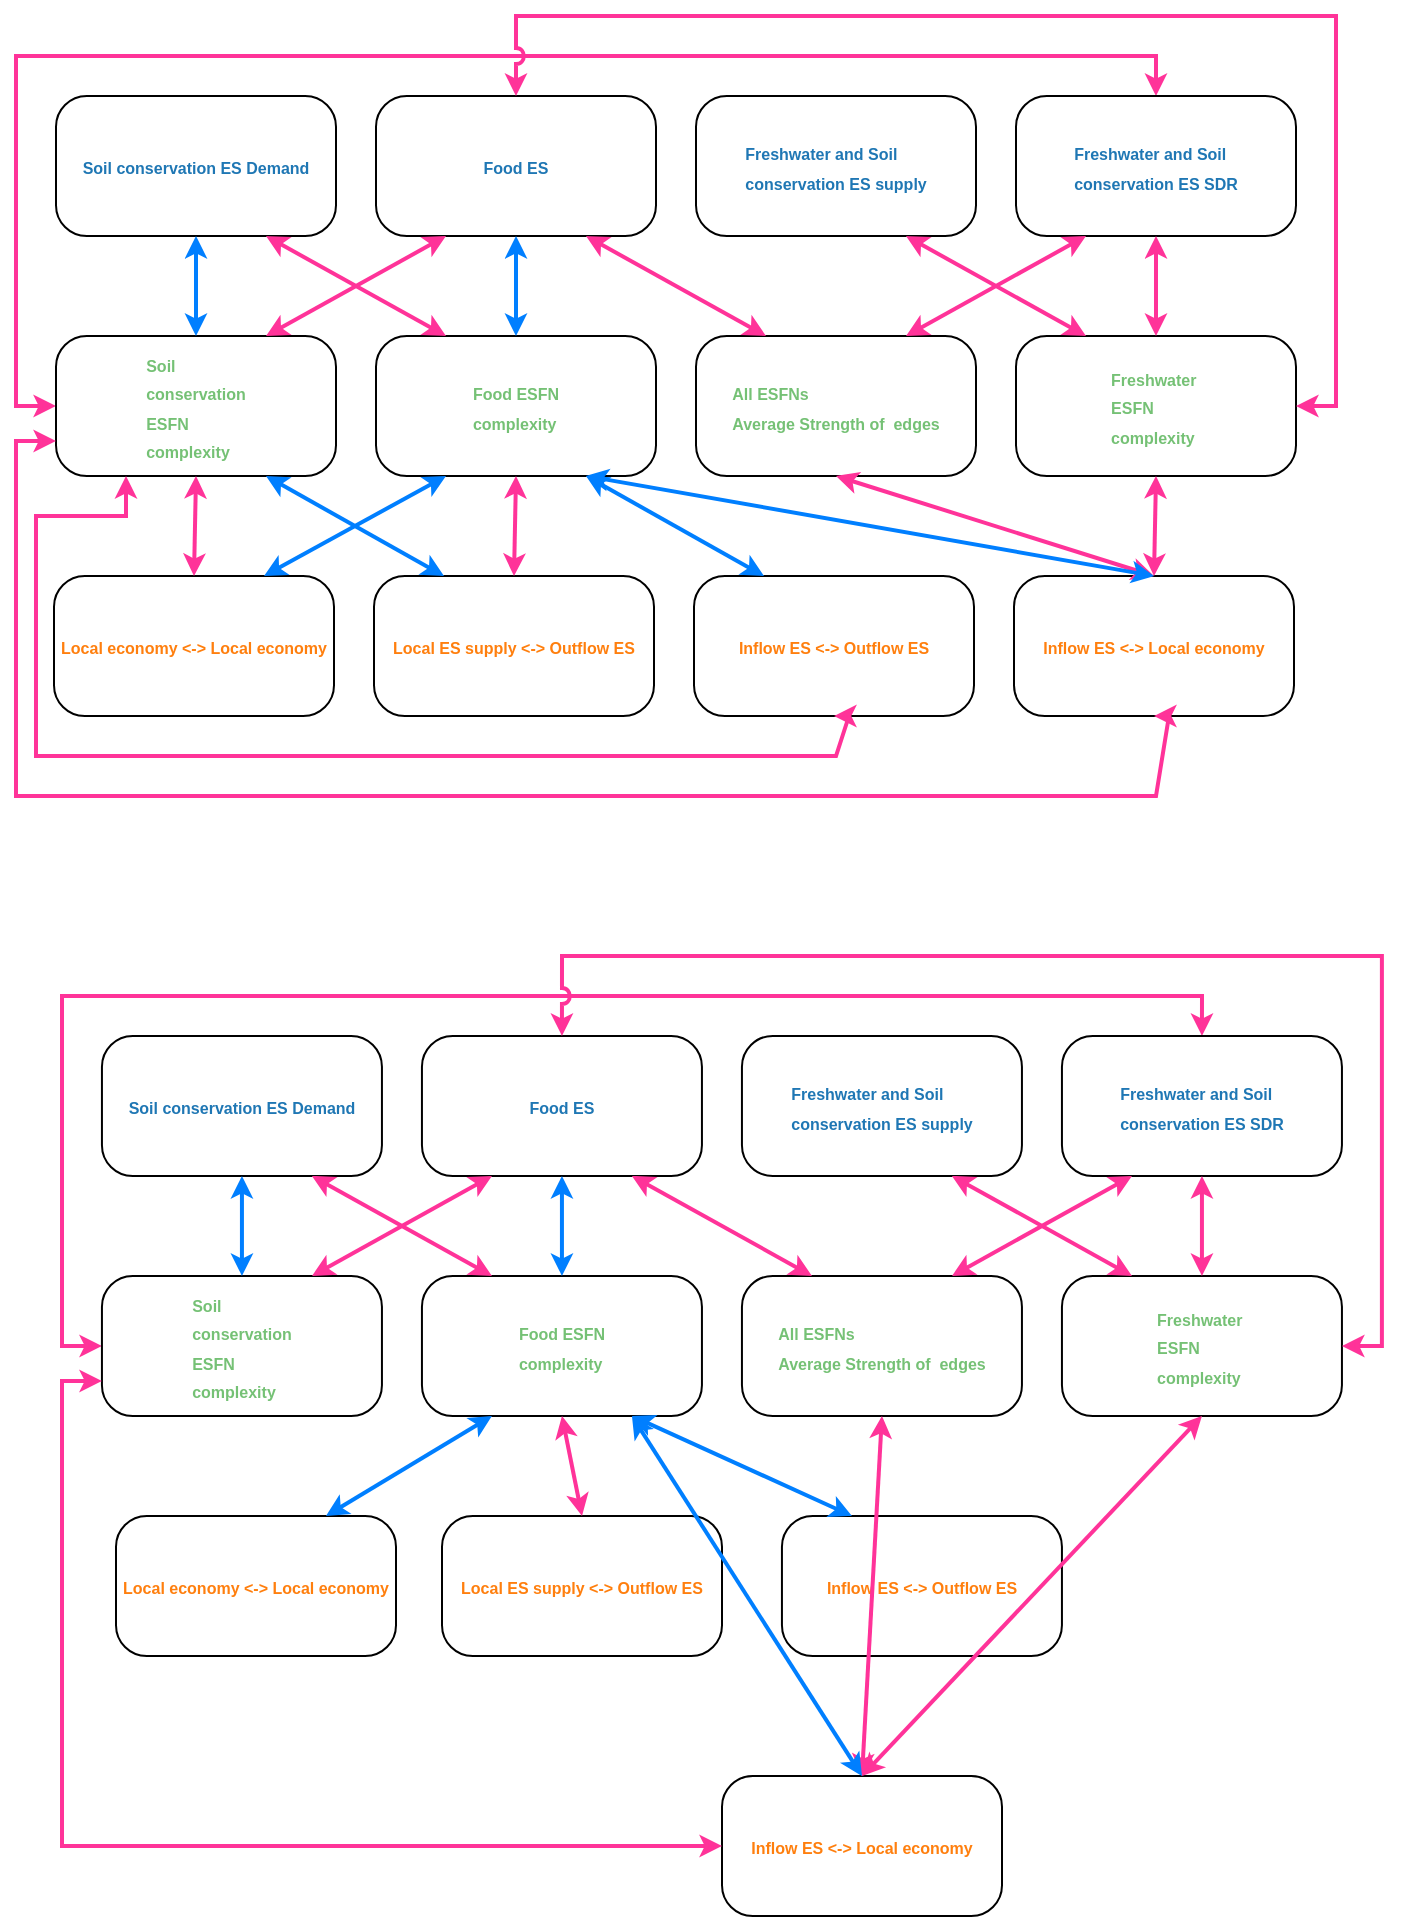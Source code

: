 <mxfile version="24.0.7" type="github">
  <diagram name="第 1 页" id="JeE2c27Bu6EYM7HYvsVZ">
    <mxGraphModel dx="983" dy="547" grid="1" gridSize="10" guides="1" tooltips="1" connect="1" arrows="1" fold="1" page="1" pageScale="1" pageWidth="827" pageHeight="1169" math="0" shadow="0">
      <root>
        <mxCell id="0" />
        <mxCell id="1" parent="0" />
        <mxCell id="OIKS8xXbddzwCxAj18jL-1" value="&lt;p style=&quot;language:zh-CN;margin-top:0pt;margin-bottom:0pt;margin-left:0in;&lt;br/&gt;text-align:left;direction:ltr;unicode-bidi:embed;mso-line-break-override:none;&lt;br/&gt;word-break:normal;punctuation-wrap:hanging&quot;&gt;&lt;span style=&quot;color: rgb(31, 119, 180); font-family: Arial; font-size: 8px; font-weight: 700;&quot;&gt;Soil&amp;nbsp;&lt;/span&gt;&lt;span style=&quot;color: rgb(31, 119, 180); font-family: Arial; font-size: 8px; font-weight: 700;&quot;&gt;conservation ES Demand&lt;/span&gt;&lt;br&gt;&lt;/p&gt;" style="rounded=1;whiteSpace=wrap;html=1;arcSize=22;" vertex="1" parent="1">
          <mxGeometry x="80" y="80" width="140" height="70" as="geometry" />
        </mxCell>
        <mxCell id="OIKS8xXbddzwCxAj18jL-2" value="&lt;span style=&quot;color: rgb(31, 119, 180); font-size: 8px; font-weight: 700; text-align: left;&quot;&gt;Food ES&lt;/span&gt;" style="rounded=1;whiteSpace=wrap;html=1;arcSize=22;" vertex="1" parent="1">
          <mxGeometry x="240" y="80" width="140" height="70" as="geometry" />
        </mxCell>
        <mxCell id="OIKS8xXbddzwCxAj18jL-3" value="&lt;p style=&quot;text-align: left; margin-top: 0pt; margin-bottom: 0pt; margin-left: 0in; direction: ltr; unicode-bidi: embed; word-break: normal;&quot;&gt;&lt;font style=&quot;font-size: 8px;&quot;&gt;&lt;span style=&quot;color: rgb(31, 119, 180); font-weight: bold;&quot;&gt;Freshwater&amp;nbsp;&lt;/span&gt;&lt;span style=&quot;color: rgb(31, 119, 180); font-weight: bold; background-color: initial;&quot;&gt;and&amp;nbsp;&lt;/span&gt;&lt;span style=&quot;color: rgb(31, 119, 180); font-weight: bold; background-color: initial;&quot;&gt;Soil&amp;nbsp;&lt;/span&gt;&lt;/font&gt;&lt;/p&gt;&lt;p style=&quot;text-align: left; margin-top: 0pt; margin-bottom: 0pt; margin-left: 0in; direction: ltr; unicode-bidi: embed; word-break: normal;&quot;&gt;&lt;font style=&quot;font-size: 8px;&quot;&gt;&lt;span style=&quot;color: rgb(31, 119, 180); font-weight: bold; background-color: initial;&quot;&gt;conservation&lt;/span&gt;&lt;span style=&quot;background-color: initial; color: rgb(31, 119, 180); font-weight: bold;&quot;&gt;&amp;nbsp;&lt;/span&gt;&lt;span style=&quot;background-color: initial; color: rgb(31, 119, 180); font-weight: bold;&quot;&gt;ES&amp;nbsp;&lt;/span&gt;&lt;span style=&quot;color: rgb(31, 119, 180); font-weight: bold; background-color: initial;&quot;&gt;supply&lt;/span&gt;&lt;/font&gt;&lt;/p&gt;" style="rounded=1;whiteSpace=wrap;html=1;arcSize=22;" vertex="1" parent="1">
          <mxGeometry x="400" y="80" width="140" height="70" as="geometry" />
        </mxCell>
        <mxCell id="OIKS8xXbddzwCxAj18jL-41" style="edgeStyle=orthogonalEdgeStyle;rounded=0;orthogonalLoop=1;jettySize=auto;html=1;exitX=0.5;exitY=0;exitDx=0;exitDy=0;startArrow=classic;startFill=1;endSize=5;startSize=5;strokeWidth=2;strokeColor=#FF3399;entryX=0;entryY=0.5;entryDx=0;entryDy=0;" edge="1" parent="1" source="OIKS8xXbddzwCxAj18jL-4" target="OIKS8xXbddzwCxAj18jL-5">
          <mxGeometry relative="1" as="geometry">
            <mxPoint x="630.103" y="30" as="targetPoint" />
          </mxGeometry>
        </mxCell>
        <mxCell id="OIKS8xXbddzwCxAj18jL-4" value="&lt;p style=&quot;text-align: left; margin-top: 0pt; margin-bottom: 0pt; margin-left: 0in; direction: ltr; unicode-bidi: embed; word-break: normal;&quot;&gt;&lt;font style=&quot;font-size: 8px;&quot;&gt;&lt;span style=&quot;color: rgb(31, 119, 180); font-weight: bold;&quot;&gt;Freshwater&amp;nbsp;&lt;/span&gt;&lt;span style=&quot;color: rgb(31, 119, 180); font-weight: bold; background-color: initial;&quot;&gt;and&amp;nbsp;&lt;/span&gt;&lt;span style=&quot;color: rgb(31, 119, 180); font-weight: bold; background-color: initial;&quot;&gt;Soil&amp;nbsp;&lt;/span&gt;&lt;/font&gt;&lt;/p&gt;&lt;p style=&quot;text-align: left; margin-top: 0pt; margin-bottom: 0pt; margin-left: 0in; direction: ltr; unicode-bidi: embed; word-break: normal;&quot;&gt;&lt;font style=&quot;font-size: 8px;&quot;&gt;&lt;span style=&quot;color: rgb(31, 119, 180); font-weight: bold; background-color: initial;&quot;&gt;conservation&lt;/span&gt;&lt;span style=&quot;background-color: initial; color: rgb(31, 119, 180); font-weight: bold;&quot;&gt;&amp;nbsp;&lt;/span&gt;&lt;span style=&quot;background-color: initial; color: rgb(31, 119, 180); font-weight: bold;&quot;&gt;ES&amp;nbsp;&lt;/span&gt;&lt;span style=&quot;color: rgb(31, 119, 180); font-weight: bold; background-color: initial;&quot;&gt;SDR&lt;/span&gt;&lt;/font&gt;&lt;/p&gt;" style="rounded=1;whiteSpace=wrap;html=1;arcSize=22;" vertex="1" parent="1">
          <mxGeometry x="560" y="80" width="140" height="70" as="geometry" />
        </mxCell>
        <mxCell id="OIKS8xXbddzwCxAj18jL-5" value="&lt;p style=&quot;text-align: left; margin-top: 0pt; margin-bottom: 0pt; margin-left: 0in; direction: ltr; unicode-bidi: embed; word-break: normal;&quot;&gt;&lt;font color=&quot;#75c175&quot;&gt;&lt;span style=&quot;font-size: 8px;&quot;&gt;&lt;b&gt;Soil&amp;nbsp;&lt;/b&gt;&lt;/span&gt;&lt;/font&gt;&lt;/p&gt;&lt;p style=&quot;text-align: left; margin-top: 0pt; margin-bottom: 0pt; margin-left: 0in; direction: ltr; unicode-bidi: embed; word-break: normal;&quot;&gt;&lt;font color=&quot;#75c175&quot;&gt;&lt;span style=&quot;font-size: 8px;&quot;&gt;&lt;b&gt;conservation&lt;/b&gt;&lt;/span&gt;&lt;/font&gt;&lt;/p&gt;&lt;p style=&quot;text-align: left; margin-top: 0pt; margin-bottom: 0pt; margin-left: 0in; direction: ltr; unicode-bidi: embed; word-break: normal;&quot;&gt;&lt;font color=&quot;#75c175&quot;&gt;&lt;span style=&quot;font-size: 8px;&quot;&gt;&lt;b&gt;ESFN&lt;/b&gt;&lt;/span&gt;&lt;/font&gt;&lt;/p&gt;&lt;p style=&quot;text-align: left; margin-top: 0pt; margin-bottom: 0pt; margin-left: 0in; direction: ltr; unicode-bidi: embed; word-break: normal;&quot;&gt;&lt;font color=&quot;#75c175&quot;&gt;&lt;span style=&quot;font-size: 8px;&quot;&gt;&lt;b&gt;complexity&lt;/b&gt;&lt;/span&gt;&lt;/font&gt;&lt;/p&gt;" style="rounded=1;whiteSpace=wrap;html=1;arcSize=22;" vertex="1" parent="1">
          <mxGeometry x="80" y="200" width="140" height="70" as="geometry" />
        </mxCell>
        <mxCell id="OIKS8xXbddzwCxAj18jL-6" value="&lt;p style=&quot;text-align: left; margin-top: 0pt; margin-bottom: 0pt; margin-left: 0in; direction: ltr; unicode-bidi: embed; word-break: normal;&quot;&gt;&lt;font color=&quot;#75c175&quot;&gt;&lt;span style=&quot;font-size: 8px;&quot;&gt;&lt;b&gt;Food ESFN&lt;/b&gt;&lt;/span&gt;&lt;/font&gt;&lt;/p&gt;&lt;p style=&quot;text-align: left; margin-top: 0pt; margin-bottom: 0pt; margin-left: 0in; direction: ltr; unicode-bidi: embed; word-break: normal;&quot;&gt;&lt;font color=&quot;#75c175&quot;&gt;&lt;span style=&quot;font-size: 8px;&quot;&gt;&lt;b&gt;complexity&lt;/b&gt;&lt;/span&gt;&lt;/font&gt;&lt;/p&gt;" style="rounded=1;whiteSpace=wrap;html=1;arcSize=22;" vertex="1" parent="1">
          <mxGeometry x="240" y="200" width="140" height="70" as="geometry" />
        </mxCell>
        <mxCell id="OIKS8xXbddzwCxAj18jL-7" value="&lt;p style=&quot;text-align: left; margin-top: 0pt; margin-bottom: 0pt; margin-left: 0in; direction: ltr; unicode-bidi: embed; word-break: normal;&quot;&gt;&lt;font color=&quot;#75c175&quot;&gt;&lt;span style=&quot;font-size: 8px;&quot;&gt;&lt;b&gt;All ESFNs&lt;/b&gt;&lt;/span&gt;&lt;/font&gt;&lt;/p&gt;&lt;p style=&quot;text-align: left; margin-top: 0pt; margin-bottom: 0pt; margin-left: 0in; direction: ltr; unicode-bidi: embed; word-break: normal;&quot;&gt;&lt;font color=&quot;#75c175&quot;&gt;&lt;span style=&quot;font-size: 8px;&quot;&gt;&lt;b&gt;Average&amp;nbsp;&lt;/b&gt;&lt;/span&gt;&lt;/font&gt;&lt;b style=&quot;font-size: 8px; color: rgb(117, 193, 117); background-color: initial;&quot;&gt;Strength of&amp;nbsp;&amp;nbsp;&lt;/b&gt;&lt;b style=&quot;font-size: 8px; color: rgb(117, 193, 117); background-color: initial;&quot;&gt;edges&lt;/b&gt;&lt;/p&gt;" style="rounded=1;whiteSpace=wrap;html=1;arcSize=22;" vertex="1" parent="1">
          <mxGeometry x="400" y="200" width="140" height="70" as="geometry" />
        </mxCell>
        <mxCell id="OIKS8xXbddzwCxAj18jL-8" value="&lt;p style=&quot;text-align: left; margin-top: 0pt; margin-bottom: 0pt; margin-left: 0in; direction: ltr; unicode-bidi: embed; word-break: normal;&quot;&gt;&lt;font color=&quot;#75c175&quot;&gt;&lt;span style=&quot;font-size: 8px;&quot;&gt;&lt;b&gt;Freshwater&amp;nbsp;&lt;/b&gt;&lt;/span&gt;&lt;/font&gt;&lt;/p&gt;&lt;p style=&quot;text-align: left; margin-top: 0pt; margin-bottom: 0pt; margin-left: 0in; direction: ltr; unicode-bidi: embed; word-break: normal;&quot;&gt;&lt;font color=&quot;#75c175&quot;&gt;&lt;span style=&quot;font-size: 8px;&quot;&gt;&lt;b&gt;ESFN&lt;/b&gt;&lt;/span&gt;&lt;/font&gt;&lt;/p&gt;&lt;p style=&quot;text-align: left; margin-top: 0pt; margin-bottom: 0pt; margin-left: 0in; direction: ltr; unicode-bidi: embed; word-break: normal;&quot;&gt;&lt;font color=&quot;#75c175&quot;&gt;&lt;span style=&quot;font-size: 8px;&quot;&gt;&lt;b&gt;complexity&lt;/b&gt;&lt;/span&gt;&lt;/font&gt;&lt;/p&gt;" style="rounded=1;whiteSpace=wrap;html=1;arcSize=22;" vertex="1" parent="1">
          <mxGeometry x="560" y="200" width="140" height="70" as="geometry" />
        </mxCell>
        <mxCell id="OIKS8xXbddzwCxAj18jL-9" value="&lt;span style=&quot;color: rgb(255, 127, 14); font-size: 8px; font-weight: 700; text-align: left;&quot;&gt;Local economy &amp;lt;-&amp;gt; Local economy&lt;/span&gt;" style="rounded=1;whiteSpace=wrap;html=1;arcSize=22;" vertex="1" parent="1">
          <mxGeometry x="79" y="320" width="140" height="70" as="geometry" />
        </mxCell>
        <mxCell id="OIKS8xXbddzwCxAj18jL-10" value="&lt;b style=&quot;color: rgb(255, 127, 14); font-size: 8px; text-align: left;&quot;&gt;Local ES supply &amp;lt;-&amp;gt; Outflow ES&lt;/b&gt;" style="rounded=1;whiteSpace=wrap;html=1;arcSize=22;" vertex="1" parent="1">
          <mxGeometry x="239" y="320" width="140" height="70" as="geometry" />
        </mxCell>
        <mxCell id="OIKS8xXbddzwCxAj18jL-11" value="&lt;b style=&quot;color: rgb(255, 127, 14); font-size: 8px; text-align: left;&quot;&gt;Inflow ES &amp;lt;-&amp;gt; Outflow ES&lt;/b&gt;" style="rounded=1;whiteSpace=wrap;html=1;arcSize=22;" vertex="1" parent="1">
          <mxGeometry x="399" y="320" width="140" height="70" as="geometry" />
        </mxCell>
        <mxCell id="OIKS8xXbddzwCxAj18jL-12" value="&lt;b style=&quot;color: rgb(255, 127, 14); font-size: 8px; text-align: left;&quot;&gt;Inflow ES &amp;lt;-&amp;gt; Local economy&lt;/b&gt;" style="rounded=1;whiteSpace=wrap;html=1;arcSize=22;" vertex="1" parent="1">
          <mxGeometry x="559" y="320" width="140" height="70" as="geometry" />
        </mxCell>
        <mxCell id="OIKS8xXbddzwCxAj18jL-33" value="" style="endArrow=classic;startArrow=classic;html=1;rounded=0;strokeWidth=2;endSize=5;startSize=5;entryX=0.5;entryY=1;entryDx=0;entryDy=0;exitX=0.5;exitY=0;exitDx=0;exitDy=0;strokeColor=#007FFF;" edge="1" parent="1" source="OIKS8xXbddzwCxAj18jL-5" target="OIKS8xXbddzwCxAj18jL-1">
          <mxGeometry width="50" height="50" relative="1" as="geometry">
            <mxPoint x="40" y="200" as="sourcePoint" />
            <mxPoint x="90" y="150" as="targetPoint" />
          </mxGeometry>
        </mxCell>
        <mxCell id="OIKS8xXbddzwCxAj18jL-34" value="" style="endArrow=classic;startArrow=classic;html=1;rounded=0;strokeWidth=2;endSize=5;startSize=5;entryX=0.75;entryY=1;entryDx=0;entryDy=0;exitX=0.25;exitY=0;exitDx=0;exitDy=0;strokeColor=#FF3399;" edge="1" parent="1" source="OIKS8xXbddzwCxAj18jL-6" target="OIKS8xXbddzwCxAj18jL-1">
          <mxGeometry width="50" height="50" relative="1" as="geometry">
            <mxPoint x="160" y="210" as="sourcePoint" />
            <mxPoint x="160" y="160" as="targetPoint" />
          </mxGeometry>
        </mxCell>
        <mxCell id="OIKS8xXbddzwCxAj18jL-35" value="" style="endArrow=classic;startArrow=classic;html=1;rounded=0;strokeWidth=2;endSize=5;startSize=5;entryX=0.75;entryY=0;entryDx=0;entryDy=0;exitX=0.25;exitY=1;exitDx=0;exitDy=0;strokeColor=#FF3399;" edge="1" parent="1" source="OIKS8xXbddzwCxAj18jL-2" target="OIKS8xXbddzwCxAj18jL-5">
          <mxGeometry width="50" height="50" relative="1" as="geometry">
            <mxPoint x="285" y="210" as="sourcePoint" />
            <mxPoint x="195" y="160" as="targetPoint" />
          </mxGeometry>
        </mxCell>
        <mxCell id="OIKS8xXbddzwCxAj18jL-36" value="" style="endArrow=classic;startArrow=classic;html=1;rounded=0;strokeWidth=2;endSize=5;startSize=5;entryX=0.5;entryY=1;entryDx=0;entryDy=0;exitX=0.5;exitY=0;exitDx=0;exitDy=0;strokeColor=#007FFF;" edge="1" parent="1" source="OIKS8xXbddzwCxAj18jL-6" target="OIKS8xXbddzwCxAj18jL-2">
          <mxGeometry width="50" height="50" relative="1" as="geometry">
            <mxPoint x="160" y="210" as="sourcePoint" />
            <mxPoint x="160" y="160" as="targetPoint" />
          </mxGeometry>
        </mxCell>
        <mxCell id="OIKS8xXbddzwCxAj18jL-37" value="" style="endArrow=classic;startArrow=classic;html=1;rounded=0;strokeWidth=2;endSize=5;startSize=5;entryX=0.5;entryY=1;entryDx=0;entryDy=0;exitX=0.5;exitY=0;exitDx=0;exitDy=0;strokeColor=#FF3399;" edge="1" parent="1" source="OIKS8xXbddzwCxAj18jL-8" target="OIKS8xXbddzwCxAj18jL-4">
          <mxGeometry width="50" height="50" relative="1" as="geometry">
            <mxPoint x="285" y="210" as="sourcePoint" />
            <mxPoint x="195" y="160" as="targetPoint" />
          </mxGeometry>
        </mxCell>
        <mxCell id="OIKS8xXbddzwCxAj18jL-38" value="" style="endArrow=classic;startArrow=classic;html=1;rounded=0;strokeWidth=2;endSize=5;startSize=5;entryX=0.75;entryY=1;entryDx=0;entryDy=0;exitX=0.25;exitY=0;exitDx=0;exitDy=0;strokeColor=#FF3399;" edge="1" parent="1" source="OIKS8xXbddzwCxAj18jL-7" target="OIKS8xXbddzwCxAj18jL-2">
          <mxGeometry width="50" height="50" relative="1" as="geometry">
            <mxPoint x="285" y="210" as="sourcePoint" />
            <mxPoint x="195" y="160" as="targetPoint" />
          </mxGeometry>
        </mxCell>
        <mxCell id="OIKS8xXbddzwCxAj18jL-39" value="" style="endArrow=classic;startArrow=classic;html=1;rounded=0;strokeWidth=2;endSize=5;startSize=5;entryX=0.75;entryY=1;entryDx=0;entryDy=0;exitX=0.25;exitY=0;exitDx=0;exitDy=0;strokeColor=#FF3399;" edge="1" parent="1" source="OIKS8xXbddzwCxAj18jL-8" target="OIKS8xXbddzwCxAj18jL-3">
          <mxGeometry width="50" height="50" relative="1" as="geometry">
            <mxPoint x="610" y="200" as="sourcePoint" />
            <mxPoint x="520" y="150" as="targetPoint" />
          </mxGeometry>
        </mxCell>
        <mxCell id="OIKS8xXbddzwCxAj18jL-40" value="" style="endArrow=classic;startArrow=classic;html=1;rounded=0;strokeWidth=2;endSize=5;startSize=5;entryX=0.75;entryY=0;entryDx=0;entryDy=0;exitX=0.25;exitY=1;exitDx=0;exitDy=0;strokeColor=#FF3399;" edge="1" parent="1" source="OIKS8xXbddzwCxAj18jL-4" target="OIKS8xXbddzwCxAj18jL-7">
          <mxGeometry width="50" height="50" relative="1" as="geometry">
            <mxPoint x="610" y="150" as="sourcePoint" />
            <mxPoint x="520" y="200" as="targetPoint" />
          </mxGeometry>
        </mxCell>
        <mxCell id="OIKS8xXbddzwCxAj18jL-42" style="edgeStyle=orthogonalEdgeStyle;rounded=0;orthogonalLoop=1;jettySize=auto;html=1;exitX=1;exitY=0.5;exitDx=0;exitDy=0;startArrow=classic;startFill=1;endSize=5;startSize=5;strokeWidth=2;strokeColor=#FF3399;entryX=0.5;entryY=0;entryDx=0;entryDy=0;jumpStyle=arc;" edge="1" parent="1" source="OIKS8xXbddzwCxAj18jL-8" target="OIKS8xXbddzwCxAj18jL-2">
          <mxGeometry relative="1" as="geometry">
            <mxPoint x="90" y="245" as="targetPoint" />
            <mxPoint x="640" y="90" as="sourcePoint" />
            <Array as="points">
              <mxPoint x="720" y="235" />
              <mxPoint x="720" y="40" />
              <mxPoint x="310" y="40" />
            </Array>
          </mxGeometry>
        </mxCell>
        <mxCell id="OIKS8xXbddzwCxAj18jL-64" value="" style="endArrow=classic;startArrow=classic;html=1;rounded=0;strokeWidth=2;endSize=5;startSize=5;entryX=0.5;entryY=1;entryDx=0;entryDy=0;exitX=0.5;exitY=0;exitDx=0;exitDy=0;strokeColor=#FF3399;" edge="1" parent="1" source="OIKS8xXbddzwCxAj18jL-9" target="OIKS8xXbddzwCxAj18jL-5">
          <mxGeometry width="50" height="50" relative="1" as="geometry">
            <mxPoint x="640" y="210" as="sourcePoint" />
            <mxPoint x="640" y="160" as="targetPoint" />
          </mxGeometry>
        </mxCell>
        <mxCell id="OIKS8xXbddzwCxAj18jL-67" value="" style="endArrow=classic;startArrow=classic;html=1;rounded=0;strokeWidth=2;endSize=5;startSize=5;entryX=0.5;entryY=1;entryDx=0;entryDy=0;exitX=0.5;exitY=0;exitDx=0;exitDy=0;strokeColor=#FF3399;" edge="1" parent="1" source="OIKS8xXbddzwCxAj18jL-10" target="OIKS8xXbddzwCxAj18jL-6">
          <mxGeometry width="50" height="50" relative="1" as="geometry">
            <mxPoint x="160" y="330" as="sourcePoint" />
            <mxPoint x="160" y="280" as="targetPoint" />
          </mxGeometry>
        </mxCell>
        <mxCell id="OIKS8xXbddzwCxAj18jL-68" value="" style="endArrow=classic;startArrow=classic;html=1;rounded=0;strokeWidth=2;endSize=5;startSize=5;entryX=0.25;entryY=1;entryDx=0;entryDy=0;exitX=0.75;exitY=0;exitDx=0;exitDy=0;strokeColor=#007FFF;" edge="1" parent="1" source="OIKS8xXbddzwCxAj18jL-9" target="OIKS8xXbddzwCxAj18jL-6">
          <mxGeometry width="50" height="50" relative="1" as="geometry">
            <mxPoint x="320" y="210" as="sourcePoint" />
            <mxPoint x="320" y="160" as="targetPoint" />
          </mxGeometry>
        </mxCell>
        <mxCell id="OIKS8xXbddzwCxAj18jL-69" value="" style="endArrow=classic;startArrow=classic;html=1;rounded=0;strokeWidth=2;endSize=5;startSize=5;entryX=0.25;entryY=0;entryDx=0;entryDy=0;exitX=0.75;exitY=1;exitDx=0;exitDy=0;strokeColor=#007FFF;" edge="1" parent="1" source="OIKS8xXbddzwCxAj18jL-5" target="OIKS8xXbddzwCxAj18jL-10">
          <mxGeometry width="50" height="50" relative="1" as="geometry">
            <mxPoint x="195" y="330" as="sourcePoint" />
            <mxPoint x="285" y="280" as="targetPoint" />
          </mxGeometry>
        </mxCell>
        <mxCell id="OIKS8xXbddzwCxAj18jL-70" value="" style="endArrow=classic;startArrow=classic;html=1;rounded=0;strokeWidth=2;endSize=5;startSize=5;entryX=0.75;entryY=1;entryDx=0;entryDy=0;exitX=0.25;exitY=0;exitDx=0;exitDy=0;strokeColor=#007FFF;" edge="1" parent="1" source="OIKS8xXbddzwCxAj18jL-11" target="OIKS8xXbddzwCxAj18jL-6">
          <mxGeometry width="50" height="50" relative="1" as="geometry">
            <mxPoint x="195" y="330" as="sourcePoint" />
            <mxPoint x="285" y="280" as="targetPoint" />
          </mxGeometry>
        </mxCell>
        <mxCell id="OIKS8xXbddzwCxAj18jL-72" value="" style="endArrow=classic;startArrow=classic;html=1;rounded=0;strokeWidth=2;endSize=5;startSize=5;entryX=0.5;entryY=1;entryDx=0;entryDy=0;exitX=0.5;exitY=0;exitDx=0;exitDy=0;strokeColor=#FF3399;" edge="1" parent="1" source="OIKS8xXbddzwCxAj18jL-12" target="OIKS8xXbddzwCxAj18jL-8">
          <mxGeometry width="50" height="50" relative="1" as="geometry">
            <mxPoint x="160" y="330" as="sourcePoint" />
            <mxPoint x="160" y="280" as="targetPoint" />
          </mxGeometry>
        </mxCell>
        <mxCell id="OIKS8xXbddzwCxAj18jL-73" value="" style="endArrow=classic;startArrow=classic;html=1;rounded=0;strokeWidth=2;endSize=5;startSize=5;entryX=0.5;entryY=1;entryDx=0;entryDy=0;exitX=0.5;exitY=0;exitDx=0;exitDy=0;strokeColor=#FF3399;" edge="1" parent="1" source="OIKS8xXbddzwCxAj18jL-12" target="OIKS8xXbddzwCxAj18jL-7">
          <mxGeometry width="50" height="50" relative="1" as="geometry">
            <mxPoint x="640" y="330" as="sourcePoint" />
            <mxPoint x="640" y="280" as="targetPoint" />
          </mxGeometry>
        </mxCell>
        <mxCell id="OIKS8xXbddzwCxAj18jL-74" style="edgeStyle=orthogonalEdgeStyle;rounded=0;orthogonalLoop=1;jettySize=auto;html=1;exitX=0.5;exitY=1;exitDx=0;exitDy=0;startArrow=classic;startFill=1;endSize=5;startSize=5;strokeWidth=2;strokeColor=#FF3399;entryX=0;entryY=0.75;entryDx=0;entryDy=0;jumpStyle=arc;" edge="1" parent="1" source="OIKS8xXbddzwCxAj18jL-12" target="OIKS8xXbddzwCxAj18jL-5">
          <mxGeometry relative="1" as="geometry">
            <mxPoint x="300" y="469.97" as="targetPoint" />
            <mxPoint x="690" y="624.97" as="sourcePoint" />
            <Array as="points">
              <mxPoint x="630" y="430" />
              <mxPoint x="60" y="430" />
              <mxPoint x="60" y="253" />
            </Array>
          </mxGeometry>
        </mxCell>
        <mxCell id="OIKS8xXbddzwCxAj18jL-75" style="edgeStyle=orthogonalEdgeStyle;rounded=0;orthogonalLoop=1;jettySize=auto;html=1;exitX=0.5;exitY=1;exitDx=0;exitDy=0;startArrow=classic;startFill=1;endSize=5;startSize=5;strokeWidth=2;strokeColor=#FF3399;jumpStyle=arc;entryX=0.25;entryY=1;entryDx=0;entryDy=0;" edge="1" parent="1" source="OIKS8xXbddzwCxAj18jL-11" target="OIKS8xXbddzwCxAj18jL-5">
          <mxGeometry relative="1" as="geometry">
            <mxPoint x="90" y="290" as="targetPoint" />
            <mxPoint x="640" y="400" as="sourcePoint" />
            <Array as="points">
              <mxPoint x="470" y="410" />
              <mxPoint x="70" y="410" />
              <mxPoint x="70" y="290" />
              <mxPoint x="115" y="290" />
            </Array>
          </mxGeometry>
        </mxCell>
        <mxCell id="OIKS8xXbddzwCxAj18jL-76" value="" style="endArrow=classic;startArrow=classic;html=1;rounded=0;strokeWidth=2;endSize=5;startSize=5;entryX=0.75;entryY=1;entryDx=0;entryDy=0;exitX=0.5;exitY=0;exitDx=0;exitDy=0;strokeColor=#007FFF;" edge="1" parent="1" source="OIKS8xXbddzwCxAj18jL-12" target="OIKS8xXbddzwCxAj18jL-6">
          <mxGeometry width="50" height="50" relative="1" as="geometry">
            <mxPoint x="445" y="330" as="sourcePoint" />
            <mxPoint x="355" y="280" as="targetPoint" />
          </mxGeometry>
        </mxCell>
        <mxCell id="OIKS8xXbddzwCxAj18jL-152" value="&lt;p style=&quot;language:zh-CN;margin-top:0pt;margin-bottom:0pt;margin-left:0in;&lt;br/&gt;text-align:left;direction:ltr;unicode-bidi:embed;mso-line-break-override:none;&lt;br/&gt;word-break:normal;punctuation-wrap:hanging&quot;&gt;&lt;span style=&quot;color: rgb(31, 119, 180); font-family: Arial; font-size: 8px; font-weight: 700;&quot;&gt;Soil&amp;nbsp;&lt;/span&gt;&lt;span style=&quot;color: rgb(31, 119, 180); font-family: Arial; font-size: 8px; font-weight: 700;&quot;&gt;conservation ES Demand&lt;/span&gt;&lt;br&gt;&lt;/p&gt;" style="rounded=1;whiteSpace=wrap;html=1;arcSize=22;" vertex="1" parent="1">
          <mxGeometry x="102.97" y="549.97" width="140" height="70" as="geometry" />
        </mxCell>
        <mxCell id="OIKS8xXbddzwCxAj18jL-153" value="&lt;span style=&quot;color: rgb(31, 119, 180); font-size: 8px; font-weight: 700; text-align: left;&quot;&gt;Food ES&lt;/span&gt;" style="rounded=1;whiteSpace=wrap;html=1;arcSize=22;" vertex="1" parent="1">
          <mxGeometry x="262.97" y="549.97" width="140" height="70" as="geometry" />
        </mxCell>
        <mxCell id="OIKS8xXbddzwCxAj18jL-154" value="&lt;p style=&quot;text-align: left; margin-top: 0pt; margin-bottom: 0pt; margin-left: 0in; direction: ltr; unicode-bidi: embed; word-break: normal;&quot;&gt;&lt;font style=&quot;font-size: 8px;&quot;&gt;&lt;span style=&quot;color: rgb(31, 119, 180); font-weight: bold;&quot;&gt;Freshwater&amp;nbsp;&lt;/span&gt;&lt;span style=&quot;color: rgb(31, 119, 180); font-weight: bold; background-color: initial;&quot;&gt;and&amp;nbsp;&lt;/span&gt;&lt;span style=&quot;color: rgb(31, 119, 180); font-weight: bold; background-color: initial;&quot;&gt;Soil&amp;nbsp;&lt;/span&gt;&lt;/font&gt;&lt;/p&gt;&lt;p style=&quot;text-align: left; margin-top: 0pt; margin-bottom: 0pt; margin-left: 0in; direction: ltr; unicode-bidi: embed; word-break: normal;&quot;&gt;&lt;font style=&quot;font-size: 8px;&quot;&gt;&lt;span style=&quot;color: rgb(31, 119, 180); font-weight: bold; background-color: initial;&quot;&gt;conservation&lt;/span&gt;&lt;span style=&quot;background-color: initial; color: rgb(31, 119, 180); font-weight: bold;&quot;&gt;&amp;nbsp;&lt;/span&gt;&lt;span style=&quot;background-color: initial; color: rgb(31, 119, 180); font-weight: bold;&quot;&gt;ES&amp;nbsp;&lt;/span&gt;&lt;span style=&quot;color: rgb(31, 119, 180); font-weight: bold; background-color: initial;&quot;&gt;supply&lt;/span&gt;&lt;/font&gt;&lt;/p&gt;" style="rounded=1;whiteSpace=wrap;html=1;arcSize=22;" vertex="1" parent="1">
          <mxGeometry x="422.97" y="549.97" width="140" height="70" as="geometry" />
        </mxCell>
        <mxCell id="OIKS8xXbddzwCxAj18jL-155" style="edgeStyle=orthogonalEdgeStyle;rounded=0;orthogonalLoop=1;jettySize=auto;html=1;exitX=0.5;exitY=0;exitDx=0;exitDy=0;startArrow=classic;startFill=1;endSize=5;startSize=5;strokeWidth=2;strokeColor=#FF3399;entryX=0;entryY=0.5;entryDx=0;entryDy=0;" edge="1" parent="1" source="OIKS8xXbddzwCxAj18jL-156" target="OIKS8xXbddzwCxAj18jL-157">
          <mxGeometry relative="1" as="geometry">
            <mxPoint x="653.073" y="499.97" as="targetPoint" />
          </mxGeometry>
        </mxCell>
        <mxCell id="OIKS8xXbddzwCxAj18jL-156" value="&lt;p style=&quot;text-align: left; margin-top: 0pt; margin-bottom: 0pt; margin-left: 0in; direction: ltr; unicode-bidi: embed; word-break: normal;&quot;&gt;&lt;font style=&quot;font-size: 8px;&quot;&gt;&lt;span style=&quot;color: rgb(31, 119, 180); font-weight: bold;&quot;&gt;Freshwater&amp;nbsp;&lt;/span&gt;&lt;span style=&quot;color: rgb(31, 119, 180); font-weight: bold; background-color: initial;&quot;&gt;and&amp;nbsp;&lt;/span&gt;&lt;span style=&quot;color: rgb(31, 119, 180); font-weight: bold; background-color: initial;&quot;&gt;Soil&amp;nbsp;&lt;/span&gt;&lt;/font&gt;&lt;/p&gt;&lt;p style=&quot;text-align: left; margin-top: 0pt; margin-bottom: 0pt; margin-left: 0in; direction: ltr; unicode-bidi: embed; word-break: normal;&quot;&gt;&lt;font style=&quot;font-size: 8px;&quot;&gt;&lt;span style=&quot;color: rgb(31, 119, 180); font-weight: bold; background-color: initial;&quot;&gt;conservation&lt;/span&gt;&lt;span style=&quot;background-color: initial; color: rgb(31, 119, 180); font-weight: bold;&quot;&gt;&amp;nbsp;&lt;/span&gt;&lt;span style=&quot;background-color: initial; color: rgb(31, 119, 180); font-weight: bold;&quot;&gt;ES&amp;nbsp;&lt;/span&gt;&lt;span style=&quot;color: rgb(31, 119, 180); font-weight: bold; background-color: initial;&quot;&gt;SDR&lt;/span&gt;&lt;/font&gt;&lt;/p&gt;" style="rounded=1;whiteSpace=wrap;html=1;arcSize=22;" vertex="1" parent="1">
          <mxGeometry x="582.97" y="549.97" width="140" height="70" as="geometry" />
        </mxCell>
        <mxCell id="OIKS8xXbddzwCxAj18jL-157" value="&lt;p style=&quot;text-align: left; margin-top: 0pt; margin-bottom: 0pt; margin-left: 0in; direction: ltr; unicode-bidi: embed; word-break: normal;&quot;&gt;&lt;font color=&quot;#75c175&quot;&gt;&lt;span style=&quot;font-size: 8px;&quot;&gt;&lt;b&gt;Soil&amp;nbsp;&lt;/b&gt;&lt;/span&gt;&lt;/font&gt;&lt;/p&gt;&lt;p style=&quot;text-align: left; margin-top: 0pt; margin-bottom: 0pt; margin-left: 0in; direction: ltr; unicode-bidi: embed; word-break: normal;&quot;&gt;&lt;font color=&quot;#75c175&quot;&gt;&lt;span style=&quot;font-size: 8px;&quot;&gt;&lt;b&gt;conservation&lt;/b&gt;&lt;/span&gt;&lt;/font&gt;&lt;/p&gt;&lt;p style=&quot;text-align: left; margin-top: 0pt; margin-bottom: 0pt; margin-left: 0in; direction: ltr; unicode-bidi: embed; word-break: normal;&quot;&gt;&lt;font color=&quot;#75c175&quot;&gt;&lt;span style=&quot;font-size: 8px;&quot;&gt;&lt;b&gt;ESFN&lt;/b&gt;&lt;/span&gt;&lt;/font&gt;&lt;/p&gt;&lt;p style=&quot;text-align: left; margin-top: 0pt; margin-bottom: 0pt; margin-left: 0in; direction: ltr; unicode-bidi: embed; word-break: normal;&quot;&gt;&lt;font color=&quot;#75c175&quot;&gt;&lt;span style=&quot;font-size: 8px;&quot;&gt;&lt;b&gt;complexity&lt;/b&gt;&lt;/span&gt;&lt;/font&gt;&lt;/p&gt;" style="rounded=1;whiteSpace=wrap;html=1;arcSize=22;" vertex="1" parent="1">
          <mxGeometry x="102.97" y="669.97" width="140" height="70" as="geometry" />
        </mxCell>
        <mxCell id="OIKS8xXbddzwCxAj18jL-158" value="&lt;p style=&quot;text-align: left; margin-top: 0pt; margin-bottom: 0pt; margin-left: 0in; direction: ltr; unicode-bidi: embed; word-break: normal;&quot;&gt;&lt;font color=&quot;#75c175&quot;&gt;&lt;span style=&quot;font-size: 8px;&quot;&gt;&lt;b&gt;Food ESFN&lt;/b&gt;&lt;/span&gt;&lt;/font&gt;&lt;/p&gt;&lt;p style=&quot;text-align: left; margin-top: 0pt; margin-bottom: 0pt; margin-left: 0in; direction: ltr; unicode-bidi: embed; word-break: normal;&quot;&gt;&lt;font color=&quot;#75c175&quot;&gt;&lt;span style=&quot;font-size: 8px;&quot;&gt;&lt;b&gt;complexity&lt;/b&gt;&lt;/span&gt;&lt;/font&gt;&lt;/p&gt;" style="rounded=1;whiteSpace=wrap;html=1;arcSize=22;" vertex="1" parent="1">
          <mxGeometry x="262.97" y="669.97" width="140" height="70" as="geometry" />
        </mxCell>
        <mxCell id="OIKS8xXbddzwCxAj18jL-159" value="&lt;p style=&quot;text-align: left; margin-top: 0pt; margin-bottom: 0pt; margin-left: 0in; direction: ltr; unicode-bidi: embed; word-break: normal;&quot;&gt;&lt;font color=&quot;#75c175&quot;&gt;&lt;span style=&quot;font-size: 8px;&quot;&gt;&lt;b&gt;All ESFNs&lt;/b&gt;&lt;/span&gt;&lt;/font&gt;&lt;/p&gt;&lt;p style=&quot;text-align: left; margin-top: 0pt; margin-bottom: 0pt; margin-left: 0in; direction: ltr; unicode-bidi: embed; word-break: normal;&quot;&gt;&lt;font color=&quot;#75c175&quot;&gt;&lt;span style=&quot;font-size: 8px;&quot;&gt;&lt;b&gt;Average&amp;nbsp;&lt;/b&gt;&lt;/span&gt;&lt;/font&gt;&lt;b style=&quot;font-size: 8px; color: rgb(117, 193, 117); background-color: initial;&quot;&gt;Strength of&amp;nbsp;&amp;nbsp;&lt;/b&gt;&lt;b style=&quot;font-size: 8px; color: rgb(117, 193, 117); background-color: initial;&quot;&gt;edges&lt;/b&gt;&lt;/p&gt;" style="rounded=1;whiteSpace=wrap;html=1;arcSize=22;" vertex="1" parent="1">
          <mxGeometry x="422.97" y="669.97" width="140" height="70" as="geometry" />
        </mxCell>
        <mxCell id="OIKS8xXbddzwCxAj18jL-160" value="&lt;p style=&quot;text-align: left; margin-top: 0pt; margin-bottom: 0pt; margin-left: 0in; direction: ltr; unicode-bidi: embed; word-break: normal;&quot;&gt;&lt;font color=&quot;#75c175&quot;&gt;&lt;span style=&quot;font-size: 8px;&quot;&gt;&lt;b&gt;Freshwater&amp;nbsp;&lt;/b&gt;&lt;/span&gt;&lt;/font&gt;&lt;/p&gt;&lt;p style=&quot;text-align: left; margin-top: 0pt; margin-bottom: 0pt; margin-left: 0in; direction: ltr; unicode-bidi: embed; word-break: normal;&quot;&gt;&lt;font color=&quot;#75c175&quot;&gt;&lt;span style=&quot;font-size: 8px;&quot;&gt;&lt;b&gt;ESFN&lt;/b&gt;&lt;/span&gt;&lt;/font&gt;&lt;/p&gt;&lt;p style=&quot;text-align: left; margin-top: 0pt; margin-bottom: 0pt; margin-left: 0in; direction: ltr; unicode-bidi: embed; word-break: normal;&quot;&gt;&lt;font color=&quot;#75c175&quot;&gt;&lt;span style=&quot;font-size: 8px;&quot;&gt;&lt;b&gt;complexity&lt;/b&gt;&lt;/span&gt;&lt;/font&gt;&lt;/p&gt;" style="rounded=1;whiteSpace=wrap;html=1;arcSize=22;" vertex="1" parent="1">
          <mxGeometry x="582.97" y="669.97" width="140" height="70" as="geometry" />
        </mxCell>
        <mxCell id="OIKS8xXbddzwCxAj18jL-161" value="&lt;span style=&quot;color: rgb(255, 127, 14); font-size: 8px; font-weight: 700; text-align: left;&quot;&gt;Local economy &amp;lt;-&amp;gt; Local economy&lt;/span&gt;" style="rounded=1;whiteSpace=wrap;html=1;arcSize=22;" vertex="1" parent="1">
          <mxGeometry x="110" y="789.97" width="140" height="70" as="geometry" />
        </mxCell>
        <mxCell id="OIKS8xXbddzwCxAj18jL-162" value="&lt;b style=&quot;color: rgb(255, 127, 14); font-size: 8px; text-align: left;&quot;&gt;Local ES supply &amp;lt;-&amp;gt; Outflow ES&lt;/b&gt;" style="rounded=1;whiteSpace=wrap;html=1;arcSize=22;" vertex="1" parent="1">
          <mxGeometry x="273" y="789.97" width="140" height="70" as="geometry" />
        </mxCell>
        <mxCell id="OIKS8xXbddzwCxAj18jL-163" value="&lt;b style=&quot;color: rgb(255, 127, 14); font-size: 8px; text-align: left;&quot;&gt;Inflow ES &amp;lt;-&amp;gt; Outflow ES&lt;/b&gt;" style="rounded=1;whiteSpace=wrap;html=1;arcSize=22;" vertex="1" parent="1">
          <mxGeometry x="442.97" y="789.97" width="140" height="70" as="geometry" />
        </mxCell>
        <mxCell id="OIKS8xXbddzwCxAj18jL-164" value="&lt;b style=&quot;color: rgb(255, 127, 14); font-size: 8px; text-align: left;&quot;&gt;Inflow ES &amp;lt;-&amp;gt; Local economy&lt;/b&gt;" style="rounded=1;whiteSpace=wrap;html=1;arcSize=22;" vertex="1" parent="1">
          <mxGeometry x="413" y="920" width="140" height="70" as="geometry" />
        </mxCell>
        <mxCell id="OIKS8xXbddzwCxAj18jL-165" value="" style="endArrow=classic;startArrow=classic;html=1;rounded=0;strokeWidth=2;endSize=5;startSize=5;entryX=0.5;entryY=1;entryDx=0;entryDy=0;exitX=0.5;exitY=0;exitDx=0;exitDy=0;strokeColor=#007FFF;" edge="1" parent="1" source="OIKS8xXbddzwCxAj18jL-157" target="OIKS8xXbddzwCxAj18jL-152">
          <mxGeometry width="50" height="50" relative="1" as="geometry">
            <mxPoint x="62.97" y="669.97" as="sourcePoint" />
            <mxPoint x="112.97" y="619.97" as="targetPoint" />
          </mxGeometry>
        </mxCell>
        <mxCell id="OIKS8xXbddzwCxAj18jL-166" value="" style="endArrow=classic;startArrow=classic;html=1;rounded=0;strokeWidth=2;endSize=5;startSize=5;entryX=0.75;entryY=1;entryDx=0;entryDy=0;exitX=0.25;exitY=0;exitDx=0;exitDy=0;strokeColor=#FF3399;" edge="1" parent="1" source="OIKS8xXbddzwCxAj18jL-158" target="OIKS8xXbddzwCxAj18jL-152">
          <mxGeometry width="50" height="50" relative="1" as="geometry">
            <mxPoint x="182.97" y="679.97" as="sourcePoint" />
            <mxPoint x="182.97" y="629.97" as="targetPoint" />
          </mxGeometry>
        </mxCell>
        <mxCell id="OIKS8xXbddzwCxAj18jL-167" value="" style="endArrow=classic;startArrow=classic;html=1;rounded=0;strokeWidth=2;endSize=5;startSize=5;entryX=0.75;entryY=0;entryDx=0;entryDy=0;exitX=0.25;exitY=1;exitDx=0;exitDy=0;strokeColor=#FF3399;" edge="1" parent="1" source="OIKS8xXbddzwCxAj18jL-153" target="OIKS8xXbddzwCxAj18jL-157">
          <mxGeometry width="50" height="50" relative="1" as="geometry">
            <mxPoint x="307.97" y="679.97" as="sourcePoint" />
            <mxPoint x="217.97" y="629.97" as="targetPoint" />
          </mxGeometry>
        </mxCell>
        <mxCell id="OIKS8xXbddzwCxAj18jL-168" value="" style="endArrow=classic;startArrow=classic;html=1;rounded=0;strokeWidth=2;endSize=5;startSize=5;entryX=0.5;entryY=1;entryDx=0;entryDy=0;exitX=0.5;exitY=0;exitDx=0;exitDy=0;strokeColor=#007FFF;" edge="1" parent="1" source="OIKS8xXbddzwCxAj18jL-158" target="OIKS8xXbddzwCxAj18jL-153">
          <mxGeometry width="50" height="50" relative="1" as="geometry">
            <mxPoint x="182.97" y="679.97" as="sourcePoint" />
            <mxPoint x="182.97" y="629.97" as="targetPoint" />
          </mxGeometry>
        </mxCell>
        <mxCell id="OIKS8xXbddzwCxAj18jL-169" value="" style="endArrow=classic;startArrow=classic;html=1;rounded=0;strokeWidth=2;endSize=5;startSize=5;entryX=0.5;entryY=1;entryDx=0;entryDy=0;exitX=0.5;exitY=0;exitDx=0;exitDy=0;strokeColor=#FF3399;" edge="1" parent="1" source="OIKS8xXbddzwCxAj18jL-160" target="OIKS8xXbddzwCxAj18jL-156">
          <mxGeometry width="50" height="50" relative="1" as="geometry">
            <mxPoint x="307.97" y="679.97" as="sourcePoint" />
            <mxPoint x="217.97" y="629.97" as="targetPoint" />
          </mxGeometry>
        </mxCell>
        <mxCell id="OIKS8xXbddzwCxAj18jL-170" value="" style="endArrow=classic;startArrow=classic;html=1;rounded=0;strokeWidth=2;endSize=5;startSize=5;entryX=0.75;entryY=1;entryDx=0;entryDy=0;exitX=0.25;exitY=0;exitDx=0;exitDy=0;strokeColor=#FF3399;" edge="1" parent="1" source="OIKS8xXbddzwCxAj18jL-159" target="OIKS8xXbddzwCxAj18jL-153">
          <mxGeometry width="50" height="50" relative="1" as="geometry">
            <mxPoint x="307.97" y="679.97" as="sourcePoint" />
            <mxPoint x="217.97" y="629.97" as="targetPoint" />
          </mxGeometry>
        </mxCell>
        <mxCell id="OIKS8xXbddzwCxAj18jL-171" value="" style="endArrow=classic;startArrow=classic;html=1;rounded=0;strokeWidth=2;endSize=5;startSize=5;entryX=0.75;entryY=1;entryDx=0;entryDy=0;exitX=0.25;exitY=0;exitDx=0;exitDy=0;strokeColor=#FF3399;" edge="1" parent="1" source="OIKS8xXbddzwCxAj18jL-160" target="OIKS8xXbddzwCxAj18jL-154">
          <mxGeometry width="50" height="50" relative="1" as="geometry">
            <mxPoint x="632.97" y="669.97" as="sourcePoint" />
            <mxPoint x="542.97" y="619.97" as="targetPoint" />
          </mxGeometry>
        </mxCell>
        <mxCell id="OIKS8xXbddzwCxAj18jL-172" value="" style="endArrow=classic;startArrow=classic;html=1;rounded=0;strokeWidth=2;endSize=5;startSize=5;entryX=0.75;entryY=0;entryDx=0;entryDy=0;exitX=0.25;exitY=1;exitDx=0;exitDy=0;strokeColor=#FF3399;" edge="1" parent="1" source="OIKS8xXbddzwCxAj18jL-156" target="OIKS8xXbddzwCxAj18jL-159">
          <mxGeometry width="50" height="50" relative="1" as="geometry">
            <mxPoint x="632.97" y="619.97" as="sourcePoint" />
            <mxPoint x="542.97" y="669.97" as="targetPoint" />
          </mxGeometry>
        </mxCell>
        <mxCell id="OIKS8xXbddzwCxAj18jL-173" style="edgeStyle=orthogonalEdgeStyle;rounded=0;orthogonalLoop=1;jettySize=auto;html=1;exitX=1;exitY=0.5;exitDx=0;exitDy=0;startArrow=classic;startFill=1;endSize=5;startSize=5;strokeWidth=2;strokeColor=#FF3399;entryX=0.5;entryY=0;entryDx=0;entryDy=0;jumpStyle=arc;" edge="1" parent="1" source="OIKS8xXbddzwCxAj18jL-160" target="OIKS8xXbddzwCxAj18jL-153">
          <mxGeometry relative="1" as="geometry">
            <mxPoint x="112.97" y="714.97" as="targetPoint" />
            <mxPoint x="662.97" y="559.97" as="sourcePoint" />
            <Array as="points">
              <mxPoint x="742.97" y="704.97" />
              <mxPoint x="742.97" y="509.97" />
              <mxPoint x="332.97" y="509.97" />
            </Array>
          </mxGeometry>
        </mxCell>
        <mxCell id="OIKS8xXbddzwCxAj18jL-175" value="" style="endArrow=classic;startArrow=classic;html=1;rounded=0;strokeWidth=2;endSize=5;startSize=5;entryX=0.5;entryY=1;entryDx=0;entryDy=0;exitX=0.5;exitY=0;exitDx=0;exitDy=0;strokeColor=#FF3399;" edge="1" parent="1" source="OIKS8xXbddzwCxAj18jL-162" target="OIKS8xXbddzwCxAj18jL-158">
          <mxGeometry width="50" height="50" relative="1" as="geometry">
            <mxPoint x="182.97" y="799.97" as="sourcePoint" />
            <mxPoint x="182.97" y="749.97" as="targetPoint" />
          </mxGeometry>
        </mxCell>
        <mxCell id="OIKS8xXbddzwCxAj18jL-176" value="" style="endArrow=classic;startArrow=classic;html=1;rounded=0;strokeWidth=2;endSize=5;startSize=5;entryX=0.25;entryY=1;entryDx=0;entryDy=0;exitX=0.75;exitY=0;exitDx=0;exitDy=0;strokeColor=#007FFF;" edge="1" parent="1" source="OIKS8xXbddzwCxAj18jL-161" target="OIKS8xXbddzwCxAj18jL-158">
          <mxGeometry width="50" height="50" relative="1" as="geometry">
            <mxPoint x="342.97" y="679.97" as="sourcePoint" />
            <mxPoint x="342.97" y="629.97" as="targetPoint" />
          </mxGeometry>
        </mxCell>
        <mxCell id="OIKS8xXbddzwCxAj18jL-178" value="" style="endArrow=classic;startArrow=classic;html=1;rounded=0;strokeWidth=2;endSize=5;startSize=5;entryX=0.75;entryY=1;entryDx=0;entryDy=0;exitX=0.25;exitY=0;exitDx=0;exitDy=0;strokeColor=#007FFF;" edge="1" parent="1" source="OIKS8xXbddzwCxAj18jL-163" target="OIKS8xXbddzwCxAj18jL-158">
          <mxGeometry width="50" height="50" relative="1" as="geometry">
            <mxPoint x="217.97" y="799.97" as="sourcePoint" />
            <mxPoint x="307.97" y="749.97" as="targetPoint" />
          </mxGeometry>
        </mxCell>
        <mxCell id="OIKS8xXbddzwCxAj18jL-179" value="" style="endArrow=classic;startArrow=classic;html=1;rounded=0;strokeWidth=2;endSize=5;startSize=5;entryX=0.5;entryY=1;entryDx=0;entryDy=0;exitX=0.5;exitY=0;exitDx=0;exitDy=0;strokeColor=#FF3399;" edge="1" parent="1" source="OIKS8xXbddzwCxAj18jL-164" target="OIKS8xXbddzwCxAj18jL-160">
          <mxGeometry width="50" height="50" relative="1" as="geometry">
            <mxPoint x="182.97" y="799.97" as="sourcePoint" />
            <mxPoint x="182.97" y="749.97" as="targetPoint" />
          </mxGeometry>
        </mxCell>
        <mxCell id="OIKS8xXbddzwCxAj18jL-180" value="" style="endArrow=classic;startArrow=classic;html=1;rounded=0;strokeWidth=2;endSize=5;startSize=5;entryX=0.5;entryY=1;entryDx=0;entryDy=0;exitX=0.5;exitY=0;exitDx=0;exitDy=0;strokeColor=#FF3399;" edge="1" parent="1" source="OIKS8xXbddzwCxAj18jL-164" target="OIKS8xXbddzwCxAj18jL-159">
          <mxGeometry width="50" height="50" relative="1" as="geometry">
            <mxPoint x="662.97" y="799.97" as="sourcePoint" />
            <mxPoint x="662.97" y="749.97" as="targetPoint" />
          </mxGeometry>
        </mxCell>
        <mxCell id="OIKS8xXbddzwCxAj18jL-181" style="edgeStyle=orthogonalEdgeStyle;rounded=0;orthogonalLoop=1;jettySize=auto;html=1;exitX=0;exitY=0.5;exitDx=0;exitDy=0;startArrow=classic;startFill=1;endSize=5;startSize=5;strokeWidth=2;strokeColor=#FF3399;entryX=0;entryY=0.75;entryDx=0;entryDy=0;jumpStyle=arc;" edge="1" parent="1" source="OIKS8xXbddzwCxAj18jL-164" target="OIKS8xXbddzwCxAj18jL-157">
          <mxGeometry relative="1" as="geometry">
            <mxPoint x="322.97" y="939.94" as="targetPoint" />
            <mxPoint x="712.97" y="1094.94" as="sourcePoint" />
            <Array as="points">
              <mxPoint x="83" y="955" />
              <mxPoint x="83" y="723" />
            </Array>
          </mxGeometry>
        </mxCell>
        <mxCell id="OIKS8xXbddzwCxAj18jL-183" value="" style="endArrow=classic;startArrow=classic;html=1;rounded=0;strokeWidth=2;endSize=5;startSize=5;entryX=0.75;entryY=1;entryDx=0;entryDy=0;exitX=0.5;exitY=0;exitDx=0;exitDy=0;strokeColor=#007FFF;" edge="1" parent="1" source="OIKS8xXbddzwCxAj18jL-164" target="OIKS8xXbddzwCxAj18jL-158">
          <mxGeometry width="50" height="50" relative="1" as="geometry">
            <mxPoint x="467.97" y="799.97" as="sourcePoint" />
            <mxPoint x="377.97" y="749.97" as="targetPoint" />
          </mxGeometry>
        </mxCell>
      </root>
    </mxGraphModel>
  </diagram>
</mxfile>
